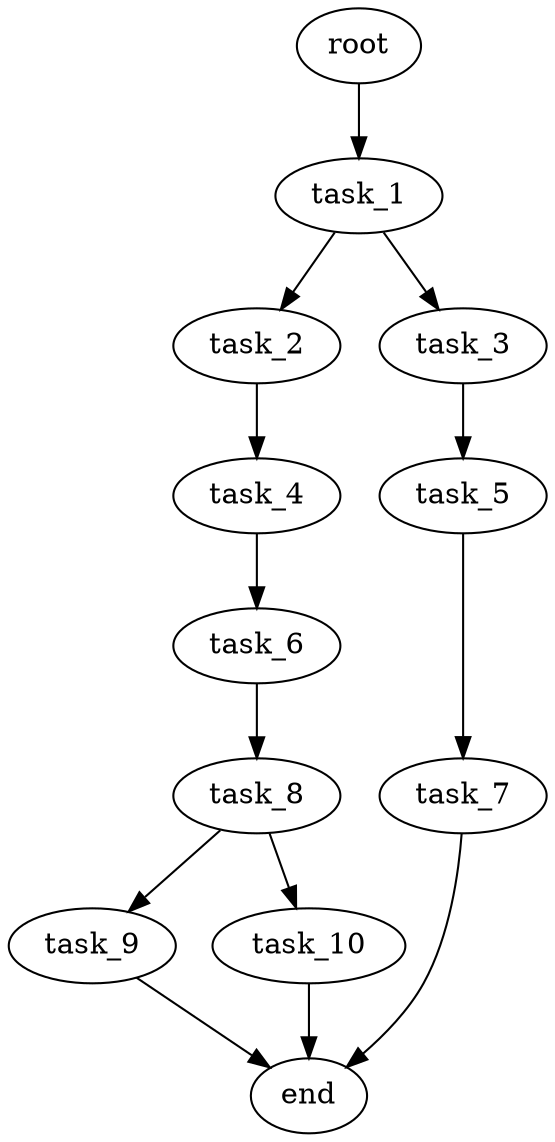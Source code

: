 digraph G {
  root [size="0.000000e+00"];
  task_1 [size="2.187161e+10"];
  task_2 [size="5.054048e+10"];
  task_3 [size="2.663332e+09"];
  task_4 [size="1.989178e+10"];
  task_5 [size="6.499194e+10"];
  task_6 [size="5.449870e+10"];
  task_7 [size="2.205186e+10"];
  task_8 [size="5.893068e+10"];
  task_9 [size="8.094495e+10"];
  task_10 [size="6.598110e+08"];
  end [size="0.000000e+00"];

  root -> task_1 [size="1.000000e-12"];
  task_1 -> task_2 [size="5.054048e+08"];
  task_1 -> task_3 [size="2.663332e+07"];
  task_2 -> task_4 [size="1.989178e+08"];
  task_3 -> task_5 [size="6.499194e+08"];
  task_4 -> task_6 [size="5.449870e+08"];
  task_5 -> task_7 [size="2.205186e+08"];
  task_6 -> task_8 [size="5.893068e+08"];
  task_7 -> end [size="1.000000e-12"];
  task_8 -> task_9 [size="8.094495e+08"];
  task_8 -> task_10 [size="6.598110e+06"];
  task_9 -> end [size="1.000000e-12"];
  task_10 -> end [size="1.000000e-12"];
}
